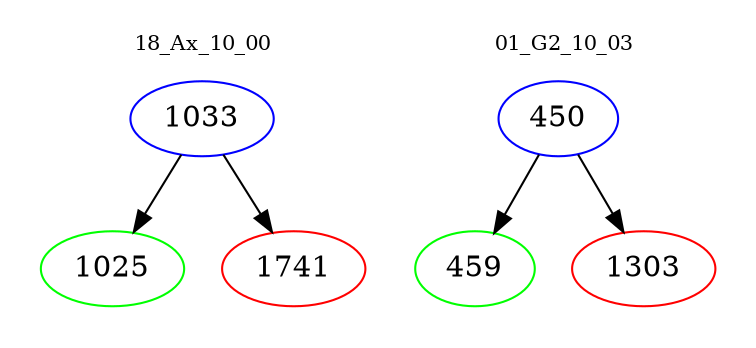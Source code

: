 digraph{
subgraph cluster_0 {
color = white
label = "18_Ax_10_00";
fontsize=10;
T0_1033 [label="1033", color="blue"]
T0_1033 -> T0_1025 [color="black"]
T0_1025 [label="1025", color="green"]
T0_1033 -> T0_1741 [color="black"]
T0_1741 [label="1741", color="red"]
}
subgraph cluster_1 {
color = white
label = "01_G2_10_03";
fontsize=10;
T1_450 [label="450", color="blue"]
T1_450 -> T1_459 [color="black"]
T1_459 [label="459", color="green"]
T1_450 -> T1_1303 [color="black"]
T1_1303 [label="1303", color="red"]
}
}
